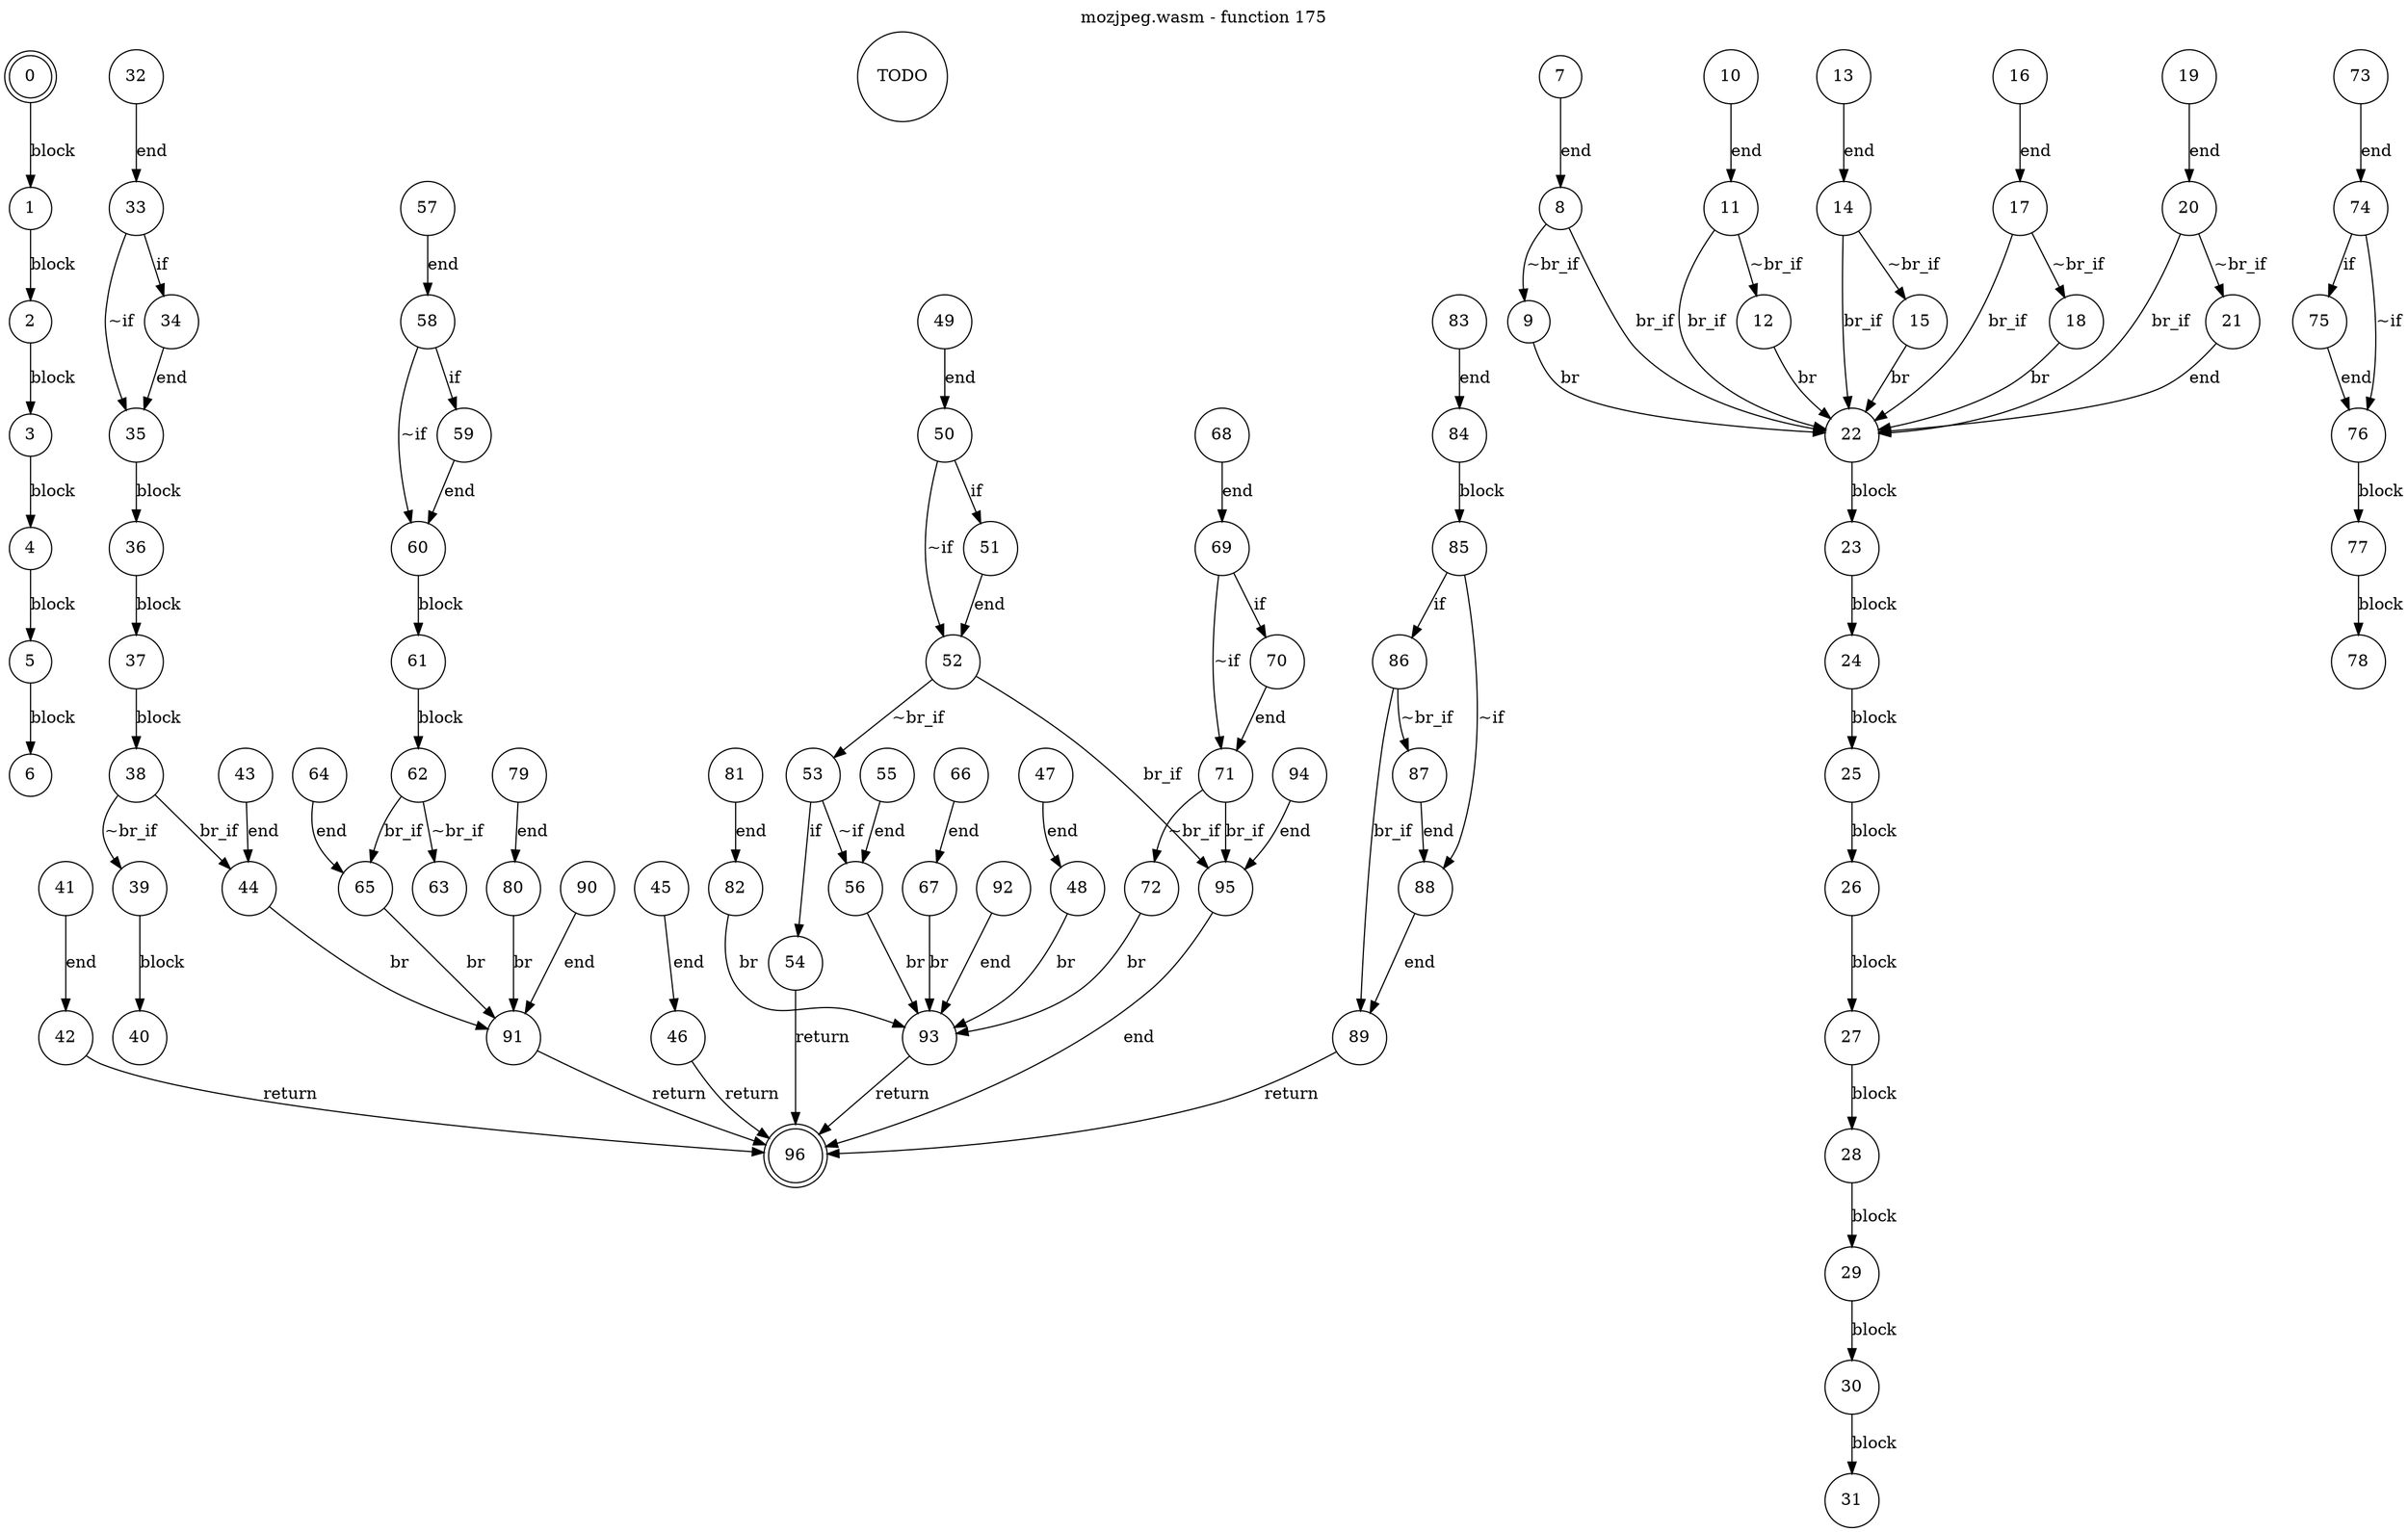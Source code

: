 digraph finite_state_machine {
    label = "mozjpeg.wasm - function 175"
    labelloc =  t
    labelfontsize = 16
    labelfontcolor = black
    labelfontname = "Helvetica"
    node [shape = doublecircle]; 0 96;
    node [shape = circle];
    0 -> 1[label = "block"];
    1 -> 2[label = "block"];
    2 -> 3[label = "block"];
    3 -> 4[label = "block"];
    4 -> 5[label = "block"];
    5 -> 6[label = "block"];
TODO
    7 -> 8[label = "end"];
    8 -> 9[label = "~br_if"];
    8 -> 22[label = "br_if"];
    9 -> 22[label = "br"];
    10 -> 11[label = "end"];
    11 -> 12[label = "~br_if"];
    11 -> 22[label = "br_if"];
    12 -> 22[label = "br"];
    13 -> 14[label = "end"];
    14 -> 15[label = "~br_if"];
    14 -> 22[label = "br_if"];
    15 -> 22[label = "br"];
    16 -> 17[label = "end"];
    17 -> 18[label = "~br_if"];
    17 -> 22[label = "br_if"];
    18 -> 22[label = "br"];
    19 -> 20[label = "end"];
    20 -> 21[label = "~br_if"];
    20 -> 22[label = "br_if"];
    21 -> 22[label = "end"];
    22 -> 23[label = "block"];
    23 -> 24[label = "block"];
    24 -> 25[label = "block"];
    25 -> 26[label = "block"];
    26 -> 27[label = "block"];
    27 -> 28[label = "block"];
    28 -> 29[label = "block"];
    29 -> 30[label = "block"];
    30 -> 31[label = "block"];
TODO
    32 -> 33[label = "end"];
    33 -> 34[label = "if"];
    33 -> 35[label = "~if"];
    34 -> 35[label = "end"];
    35 -> 36[label = "block"];
    36 -> 37[label = "block"];
    37 -> 38[label = "block"];
    38 -> 39[label = "~br_if"];
    38 -> 44[label = "br_if"];
    39 -> 40[label = "block"];
TODO
    41 -> 42[label = "end"];
    42 -> 96[label = "return"];
    43 -> 44[label = "end"];
    44 -> 91[label = "br"];
    45 -> 46[label = "end"];
    46 -> 96[label = "return"];
    47 -> 48[label = "end"];
    48 -> 93[label = "br"];
    49 -> 50[label = "end"];
    50 -> 51[label = "if"];
    50 -> 52[label = "~if"];
    51 -> 52[label = "end"];
    52 -> 53[label = "~br_if"];
    52 -> 95[label = "br_if"];
    53 -> 54[label = "if"];
    53 -> 56[label = "~if"];
    54 -> 96[label = "return"];
    55 -> 56[label = "end"];
    56 -> 93[label = "br"];
    57 -> 58[label = "end"];
    58 -> 59[label = "if"];
    58 -> 60[label = "~if"];
    59 -> 60[label = "end"];
    60 -> 61[label = "block"];
    61 -> 62[label = "block"];
    62 -> 63[label = "~br_if"];
    62 -> 65[label = "br_if"];
TODO
    64 -> 65[label = "end"];
    65 -> 91[label = "br"];
    66 -> 67[label = "end"];
    67 -> 93[label = "br"];
    68 -> 69[label = "end"];
    69 -> 70[label = "if"];
    69 -> 71[label = "~if"];
    70 -> 71[label = "end"];
    71 -> 72[label = "~br_if"];
    71 -> 95[label = "br_if"];
    72 -> 93[label = "br"];
    73 -> 74[label = "end"];
    74 -> 75[label = "if"];
    74 -> 76[label = "~if"];
    75 -> 76[label = "end"];
    76 -> 77[label = "block"];
    77 -> 78[label = "block"];
TODO
    79 -> 80[label = "end"];
    80 -> 91[label = "br"];
    81 -> 82[label = "end"];
    82 -> 93[label = "br"];
    83 -> 84[label = "end"];
    84 -> 85[label = "block"];
    85 -> 86[label = "if"];
    85 -> 88[label = "~if"];
    86 -> 87[label = "~br_if"];
    86 -> 89[label = "br_if"];
    87 -> 88[label = "end"];
    88 -> 89[label = "end"];
    89 -> 96[label = "return"];
    90 -> 91[label = "end"];
    91 -> 96[label = "return"];
    92 -> 93[label = "end"];
    93 -> 96[label = "return"];
    94 -> 95[label = "end"];
    95 -> 96[label = "end"];
}

